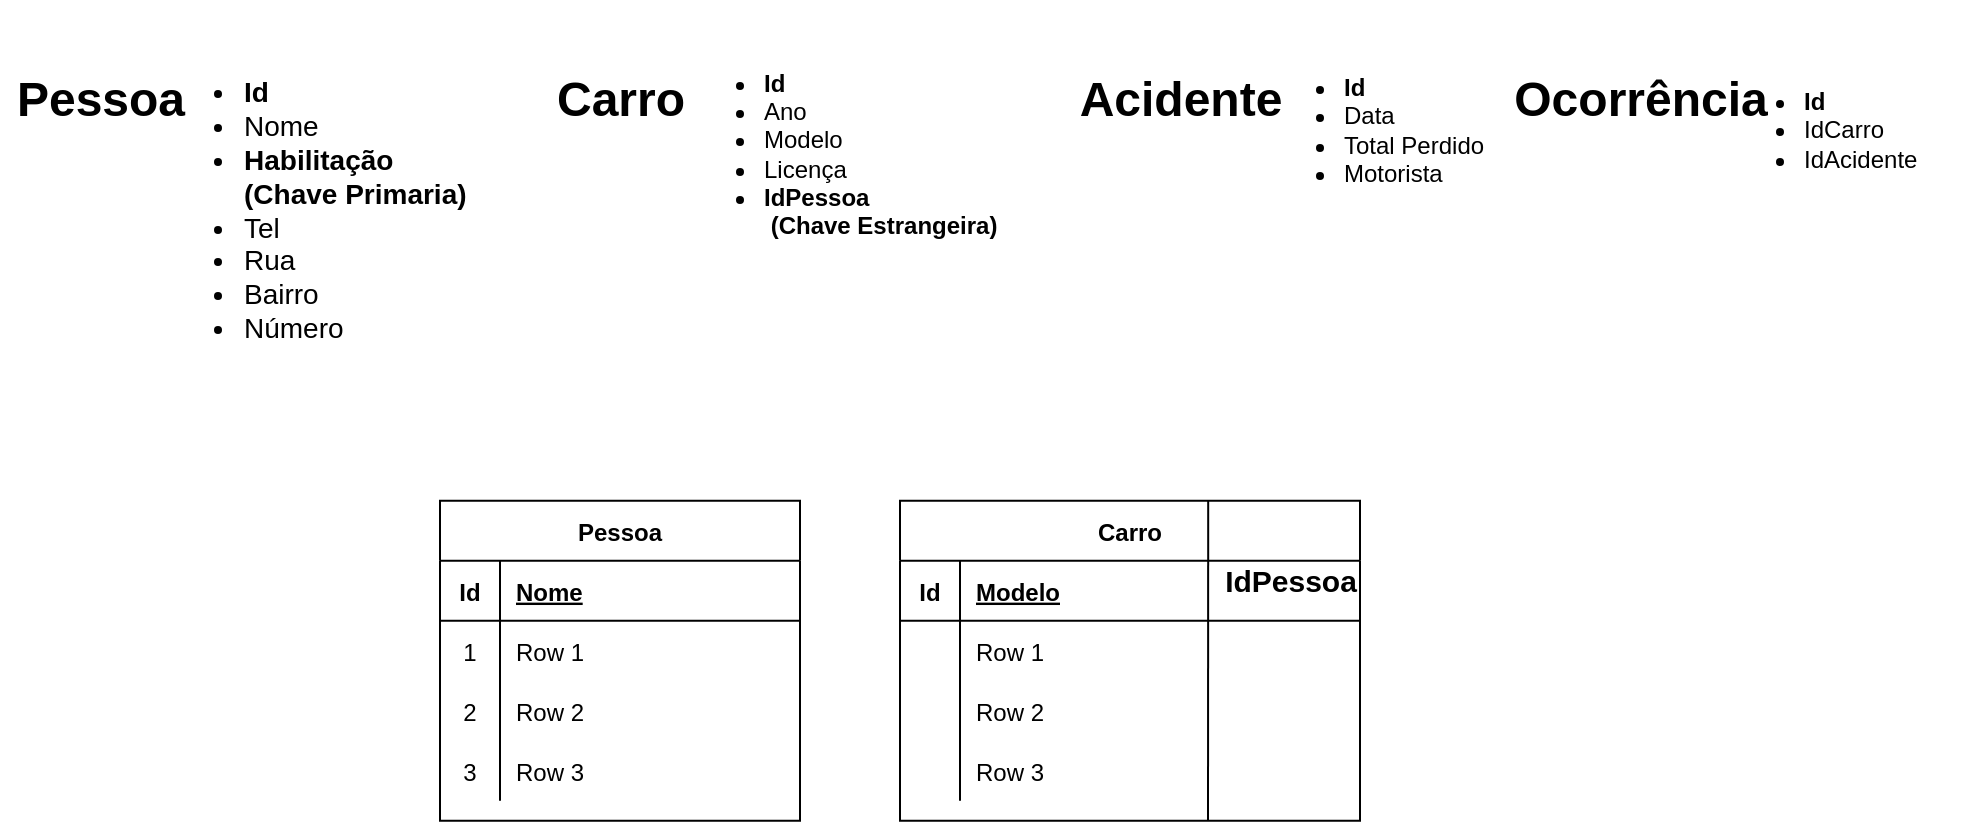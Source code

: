 <mxfile version="14.7.6" type="github">
  <diagram id="he_E1FUDkKRQdLvhwdhS" name="Page-1">
    <mxGraphModel dx="1185" dy="662" grid="1" gridSize="10" guides="1" tooltips="1" connect="1" arrows="1" fold="1" page="1" pageScale="1" pageWidth="1169" pageHeight="827" math="0" shadow="0">
      <root>
        <mxCell id="0" />
        <mxCell id="1" parent="0" />
        <mxCell id="qKgviTFvNqmydnUkKyIK-1" value="Pessoa" style="text;strokeColor=none;fillColor=none;html=1;fontSize=24;fontStyle=1;verticalAlign=middle;align=center;" vertex="1" parent="1">
          <mxGeometry y="80" width="100" height="40" as="geometry" />
        </mxCell>
        <mxCell id="qKgviTFvNqmydnUkKyIK-2" value="&lt;ul style=&quot;font-size: 14px&quot;&gt;&lt;li&gt;&lt;b&gt;Id&lt;/b&gt;&lt;/li&gt;&lt;li&gt;Nome&lt;/li&gt;&lt;li&gt;&lt;b&gt;Habilitação (Chave Primaria)&lt;/b&gt;&lt;/li&gt;&lt;li&gt;Tel&lt;/li&gt;&lt;li&gt;Rua&lt;/li&gt;&lt;li&gt;Bairro&lt;/li&gt;&lt;li&gt;Número&lt;/li&gt;&lt;/ul&gt;" style="text;strokeColor=none;fillColor=none;html=1;whiteSpace=wrap;verticalAlign=middle;overflow=hidden;" vertex="1" parent="1">
          <mxGeometry x="80" y="50" width="160" height="210" as="geometry" />
        </mxCell>
        <mxCell id="qKgviTFvNqmydnUkKyIK-3" value="Carro" style="text;strokeColor=none;fillColor=none;html=1;fontSize=24;fontStyle=1;verticalAlign=middle;align=center;" vertex="1" parent="1">
          <mxGeometry x="260" y="80" width="100" height="40" as="geometry" />
        </mxCell>
        <mxCell id="qKgviTFvNqmydnUkKyIK-4" value="&lt;ul&gt;&lt;li&gt;&lt;b&gt;Id&lt;/b&gt;&lt;/li&gt;&lt;li&gt;Ano&lt;/li&gt;&lt;li&gt;Modelo&lt;/li&gt;&lt;li&gt;Licença&lt;/li&gt;&lt;li&gt;&lt;b&gt;IdPessoa&amp;nbsp; &amp;nbsp; &amp;nbsp; &amp;nbsp; &amp;nbsp; &amp;nbsp;(Chave Estrangeira)&lt;/b&gt;&lt;/li&gt;&lt;/ul&gt;" style="text;strokeColor=none;fillColor=none;html=1;whiteSpace=wrap;verticalAlign=middle;overflow=hidden;" vertex="1" parent="1">
          <mxGeometry x="340" y="70" width="160" height="110" as="geometry" />
        </mxCell>
        <mxCell id="qKgviTFvNqmydnUkKyIK-5" value="Acidente" style="text;strokeColor=none;fillColor=none;html=1;fontSize=24;fontStyle=1;verticalAlign=middle;align=center;" vertex="1" parent="1">
          <mxGeometry x="540" y="80" width="100" height="40" as="geometry" />
        </mxCell>
        <mxCell id="qKgviTFvNqmydnUkKyIK-6" value="&lt;ul&gt;&lt;li&gt;&lt;b&gt;Id&lt;/b&gt;&lt;/li&gt;&lt;li&gt;Data&lt;/li&gt;&lt;li&gt;Total Perdido&lt;/li&gt;&lt;li&gt;Motorista&lt;/li&gt;&lt;/ul&gt;" style="text;strokeColor=none;fillColor=none;html=1;whiteSpace=wrap;verticalAlign=middle;overflow=hidden;" vertex="1" parent="1">
          <mxGeometry x="630" y="60" width="130" height="110" as="geometry" />
        </mxCell>
        <mxCell id="qKgviTFvNqmydnUkKyIK-7" value="Ocorrência" style="text;strokeColor=none;fillColor=none;html=1;fontSize=24;fontStyle=1;verticalAlign=middle;align=center;" vertex="1" parent="1">
          <mxGeometry x="770" y="80" width="100" height="40" as="geometry" />
        </mxCell>
        <mxCell id="qKgviTFvNqmydnUkKyIK-8" value="&lt;ul&gt;&lt;li&gt;&lt;b&gt;Id&lt;/b&gt;&lt;/li&gt;&lt;li&gt;IdCarro&lt;/li&gt;&lt;li&gt;IdAcidente&lt;/li&gt;&lt;/ul&gt;" style="text;strokeColor=none;fillColor=none;html=1;whiteSpace=wrap;verticalAlign=middle;overflow=hidden;" vertex="1" parent="1">
          <mxGeometry x="860" y="60" width="130" height="110" as="geometry" />
        </mxCell>
        <mxCell id="qKgviTFvNqmydnUkKyIK-9" value="Pessoa" style="shape=table;startSize=30;container=1;collapsible=1;childLayout=tableLayout;fixedRows=1;rowLines=0;fontStyle=1;align=center;resizeLast=1;" vertex="1" parent="1">
          <mxGeometry x="220" y="300.32" width="180" height="160" as="geometry">
            <mxRectangle x="20" y="330" width="60" height="30" as="alternateBounds" />
          </mxGeometry>
        </mxCell>
        <mxCell id="qKgviTFvNqmydnUkKyIK-10" value="" style="shape=partialRectangle;collapsible=0;dropTarget=0;pointerEvents=0;fillColor=none;top=0;left=0;bottom=1;right=0;points=[[0,0.5],[1,0.5]];portConstraint=eastwest;" vertex="1" parent="qKgviTFvNqmydnUkKyIK-9">
          <mxGeometry y="30" width="180" height="30" as="geometry" />
        </mxCell>
        <mxCell id="qKgviTFvNqmydnUkKyIK-11" value="Id" style="shape=partialRectangle;connectable=0;fillColor=none;top=0;left=0;bottom=0;right=0;fontStyle=1;overflow=hidden;" vertex="1" parent="qKgviTFvNqmydnUkKyIK-10">
          <mxGeometry width="30" height="30" as="geometry" />
        </mxCell>
        <mxCell id="qKgviTFvNqmydnUkKyIK-12" value="Nome" style="shape=partialRectangle;connectable=0;fillColor=none;top=0;left=0;bottom=0;right=0;align=left;spacingLeft=6;fontStyle=5;overflow=hidden;" vertex="1" parent="qKgviTFvNqmydnUkKyIK-10">
          <mxGeometry x="30" width="150" height="30" as="geometry" />
        </mxCell>
        <mxCell id="qKgviTFvNqmydnUkKyIK-13" value="" style="shape=partialRectangle;collapsible=0;dropTarget=0;pointerEvents=0;fillColor=none;top=0;left=0;bottom=0;right=0;points=[[0,0.5],[1,0.5]];portConstraint=eastwest;" vertex="1" parent="qKgviTFvNqmydnUkKyIK-9">
          <mxGeometry y="60" width="180" height="30" as="geometry" />
        </mxCell>
        <mxCell id="qKgviTFvNqmydnUkKyIK-14" value="1" style="shape=partialRectangle;connectable=0;fillColor=none;top=0;left=0;bottom=0;right=0;editable=1;overflow=hidden;" vertex="1" parent="qKgviTFvNqmydnUkKyIK-13">
          <mxGeometry width="30" height="30" as="geometry" />
        </mxCell>
        <mxCell id="qKgviTFvNqmydnUkKyIK-15" value="Row 1" style="shape=partialRectangle;connectable=0;fillColor=none;top=0;left=0;bottom=0;right=0;align=left;spacingLeft=6;overflow=hidden;" vertex="1" parent="qKgviTFvNqmydnUkKyIK-13">
          <mxGeometry x="30" width="150" height="30" as="geometry" />
        </mxCell>
        <mxCell id="qKgviTFvNqmydnUkKyIK-16" value="" style="shape=partialRectangle;collapsible=0;dropTarget=0;pointerEvents=0;fillColor=none;top=0;left=0;bottom=0;right=0;points=[[0,0.5],[1,0.5]];portConstraint=eastwest;" vertex="1" parent="qKgviTFvNqmydnUkKyIK-9">
          <mxGeometry y="90" width="180" height="30" as="geometry" />
        </mxCell>
        <mxCell id="qKgviTFvNqmydnUkKyIK-17" value="2" style="shape=partialRectangle;connectable=0;fillColor=none;top=0;left=0;bottom=0;right=0;editable=1;overflow=hidden;" vertex="1" parent="qKgviTFvNqmydnUkKyIK-16">
          <mxGeometry width="30" height="30" as="geometry" />
        </mxCell>
        <mxCell id="qKgviTFvNqmydnUkKyIK-18" value="Row 2" style="shape=partialRectangle;connectable=0;fillColor=none;top=0;left=0;bottom=0;right=0;align=left;spacingLeft=6;overflow=hidden;" vertex="1" parent="qKgviTFvNqmydnUkKyIK-16">
          <mxGeometry x="30" width="150" height="30" as="geometry" />
        </mxCell>
        <mxCell id="qKgviTFvNqmydnUkKyIK-19" value="" style="shape=partialRectangle;collapsible=0;dropTarget=0;pointerEvents=0;fillColor=none;top=0;left=0;bottom=0;right=0;points=[[0,0.5],[1,0.5]];portConstraint=eastwest;" vertex="1" parent="qKgviTFvNqmydnUkKyIK-9">
          <mxGeometry y="120" width="180" height="30" as="geometry" />
        </mxCell>
        <mxCell id="qKgviTFvNqmydnUkKyIK-20" value="3" style="shape=partialRectangle;connectable=0;fillColor=none;top=0;left=0;bottom=0;right=0;editable=1;overflow=hidden;" vertex="1" parent="qKgviTFvNqmydnUkKyIK-19">
          <mxGeometry width="30" height="30" as="geometry" />
        </mxCell>
        <mxCell id="qKgviTFvNqmydnUkKyIK-21" value="Row 3" style="shape=partialRectangle;connectable=0;fillColor=none;top=0;left=0;bottom=0;right=0;align=left;spacingLeft=6;overflow=hidden;" vertex="1" parent="qKgviTFvNqmydnUkKyIK-19">
          <mxGeometry x="30" width="150" height="30" as="geometry" />
        </mxCell>
        <mxCell id="qKgviTFvNqmydnUkKyIK-22" value="Carro" style="shape=table;startSize=30;container=1;collapsible=1;childLayout=tableLayout;fixedRows=1;rowLines=0;fontStyle=1;align=center;resizeLast=1;" vertex="1" parent="1">
          <mxGeometry x="450" y="300.32" width="230" height="160" as="geometry">
            <mxRectangle x="20" y="330" width="60" height="30" as="alternateBounds" />
          </mxGeometry>
        </mxCell>
        <mxCell id="qKgviTFvNqmydnUkKyIK-23" value="" style="shape=partialRectangle;collapsible=0;dropTarget=0;pointerEvents=0;fillColor=none;top=0;left=0;bottom=1;right=0;points=[[0,0.5],[1,0.5]];portConstraint=eastwest;" vertex="1" parent="qKgviTFvNqmydnUkKyIK-22">
          <mxGeometry y="30" width="230" height="30" as="geometry" />
        </mxCell>
        <mxCell id="qKgviTFvNqmydnUkKyIK-24" value="Id" style="shape=partialRectangle;connectable=0;fillColor=none;top=0;left=0;bottom=0;right=0;fontStyle=1;overflow=hidden;" vertex="1" parent="qKgviTFvNqmydnUkKyIK-23">
          <mxGeometry width="30" height="30" as="geometry" />
        </mxCell>
        <mxCell id="qKgviTFvNqmydnUkKyIK-25" value="Modelo" style="shape=partialRectangle;connectable=0;fillColor=none;top=0;left=0;bottom=0;right=0;align=left;spacingLeft=6;fontStyle=5;overflow=hidden;" vertex="1" parent="qKgviTFvNqmydnUkKyIK-23">
          <mxGeometry x="30" width="200" height="30" as="geometry" />
        </mxCell>
        <mxCell id="qKgviTFvNqmydnUkKyIK-26" value="" style="shape=partialRectangle;collapsible=0;dropTarget=0;pointerEvents=0;fillColor=none;top=0;left=0;bottom=0;right=0;points=[[0,0.5],[1,0.5]];portConstraint=eastwest;" vertex="1" parent="qKgviTFvNqmydnUkKyIK-22">
          <mxGeometry y="60" width="230" height="30" as="geometry" />
        </mxCell>
        <mxCell id="qKgviTFvNqmydnUkKyIK-27" value="" style="shape=partialRectangle;connectable=0;fillColor=none;top=0;left=0;bottom=0;right=0;editable=1;overflow=hidden;" vertex="1" parent="qKgviTFvNqmydnUkKyIK-26">
          <mxGeometry width="30" height="30" as="geometry" />
        </mxCell>
        <mxCell id="qKgviTFvNqmydnUkKyIK-28" value="Row 1" style="shape=partialRectangle;connectable=0;fillColor=none;top=0;left=0;bottom=0;right=0;align=left;spacingLeft=6;overflow=hidden;" vertex="1" parent="qKgviTFvNqmydnUkKyIK-26">
          <mxGeometry x="30" width="200" height="30" as="geometry" />
        </mxCell>
        <mxCell id="qKgviTFvNqmydnUkKyIK-29" value="" style="shape=partialRectangle;collapsible=0;dropTarget=0;pointerEvents=0;fillColor=none;top=0;left=0;bottom=0;right=0;points=[[0,0.5],[1,0.5]];portConstraint=eastwest;" vertex="1" parent="qKgviTFvNqmydnUkKyIK-22">
          <mxGeometry y="90" width="230" height="30" as="geometry" />
        </mxCell>
        <mxCell id="qKgviTFvNqmydnUkKyIK-30" value="" style="shape=partialRectangle;connectable=0;fillColor=none;top=0;left=0;bottom=0;right=0;editable=1;overflow=hidden;" vertex="1" parent="qKgviTFvNqmydnUkKyIK-29">
          <mxGeometry width="30" height="30" as="geometry" />
        </mxCell>
        <mxCell id="qKgviTFvNqmydnUkKyIK-31" value="Row 2" style="shape=partialRectangle;connectable=0;fillColor=none;top=0;left=0;bottom=0;right=0;align=left;spacingLeft=6;overflow=hidden;" vertex="1" parent="qKgviTFvNqmydnUkKyIK-29">
          <mxGeometry x="30" width="200" height="30" as="geometry" />
        </mxCell>
        <mxCell id="qKgviTFvNqmydnUkKyIK-32" value="" style="shape=partialRectangle;collapsible=0;dropTarget=0;pointerEvents=0;fillColor=none;top=0;left=0;bottom=0;right=0;points=[[0,0.5],[1,0.5]];portConstraint=eastwest;" vertex="1" parent="qKgviTFvNqmydnUkKyIK-22">
          <mxGeometry y="120" width="230" height="30" as="geometry" />
        </mxCell>
        <mxCell id="qKgviTFvNqmydnUkKyIK-33" value="" style="shape=partialRectangle;connectable=0;fillColor=none;top=0;left=0;bottom=0;right=0;editable=1;overflow=hidden;" vertex="1" parent="qKgviTFvNqmydnUkKyIK-32">
          <mxGeometry width="30" height="30" as="geometry" />
        </mxCell>
        <mxCell id="qKgviTFvNqmydnUkKyIK-34" value="Row 3" style="shape=partialRectangle;connectable=0;fillColor=none;top=0;left=0;bottom=0;right=0;align=left;spacingLeft=6;overflow=hidden;" vertex="1" parent="qKgviTFvNqmydnUkKyIK-32">
          <mxGeometry x="30" width="200" height="30" as="geometry" />
        </mxCell>
        <mxCell id="qKgviTFvNqmydnUkKyIK-39" value="" style="endArrow=none;html=1;rounded=0;exitX=0.67;exitY=-0.002;exitDx=0;exitDy=0;exitPerimeter=0;" edge="1" parent="1" source="qKgviTFvNqmydnUkKyIK-22">
          <mxGeometry relative="1" as="geometry">
            <mxPoint x="550" y="270.32" as="sourcePoint" />
            <mxPoint x="604" y="460.32" as="targetPoint" />
            <Array as="points" />
          </mxGeometry>
        </mxCell>
        <mxCell id="qKgviTFvNqmydnUkKyIK-41" value="IdPessoa" style="text;strokeColor=none;fillColor=none;html=1;fontSize=15;fontStyle=1;verticalAlign=middle;align=center;" vertex="1" parent="1">
          <mxGeometry x="610" y="320.32" width="70" height="40" as="geometry" />
        </mxCell>
      </root>
    </mxGraphModel>
  </diagram>
</mxfile>
